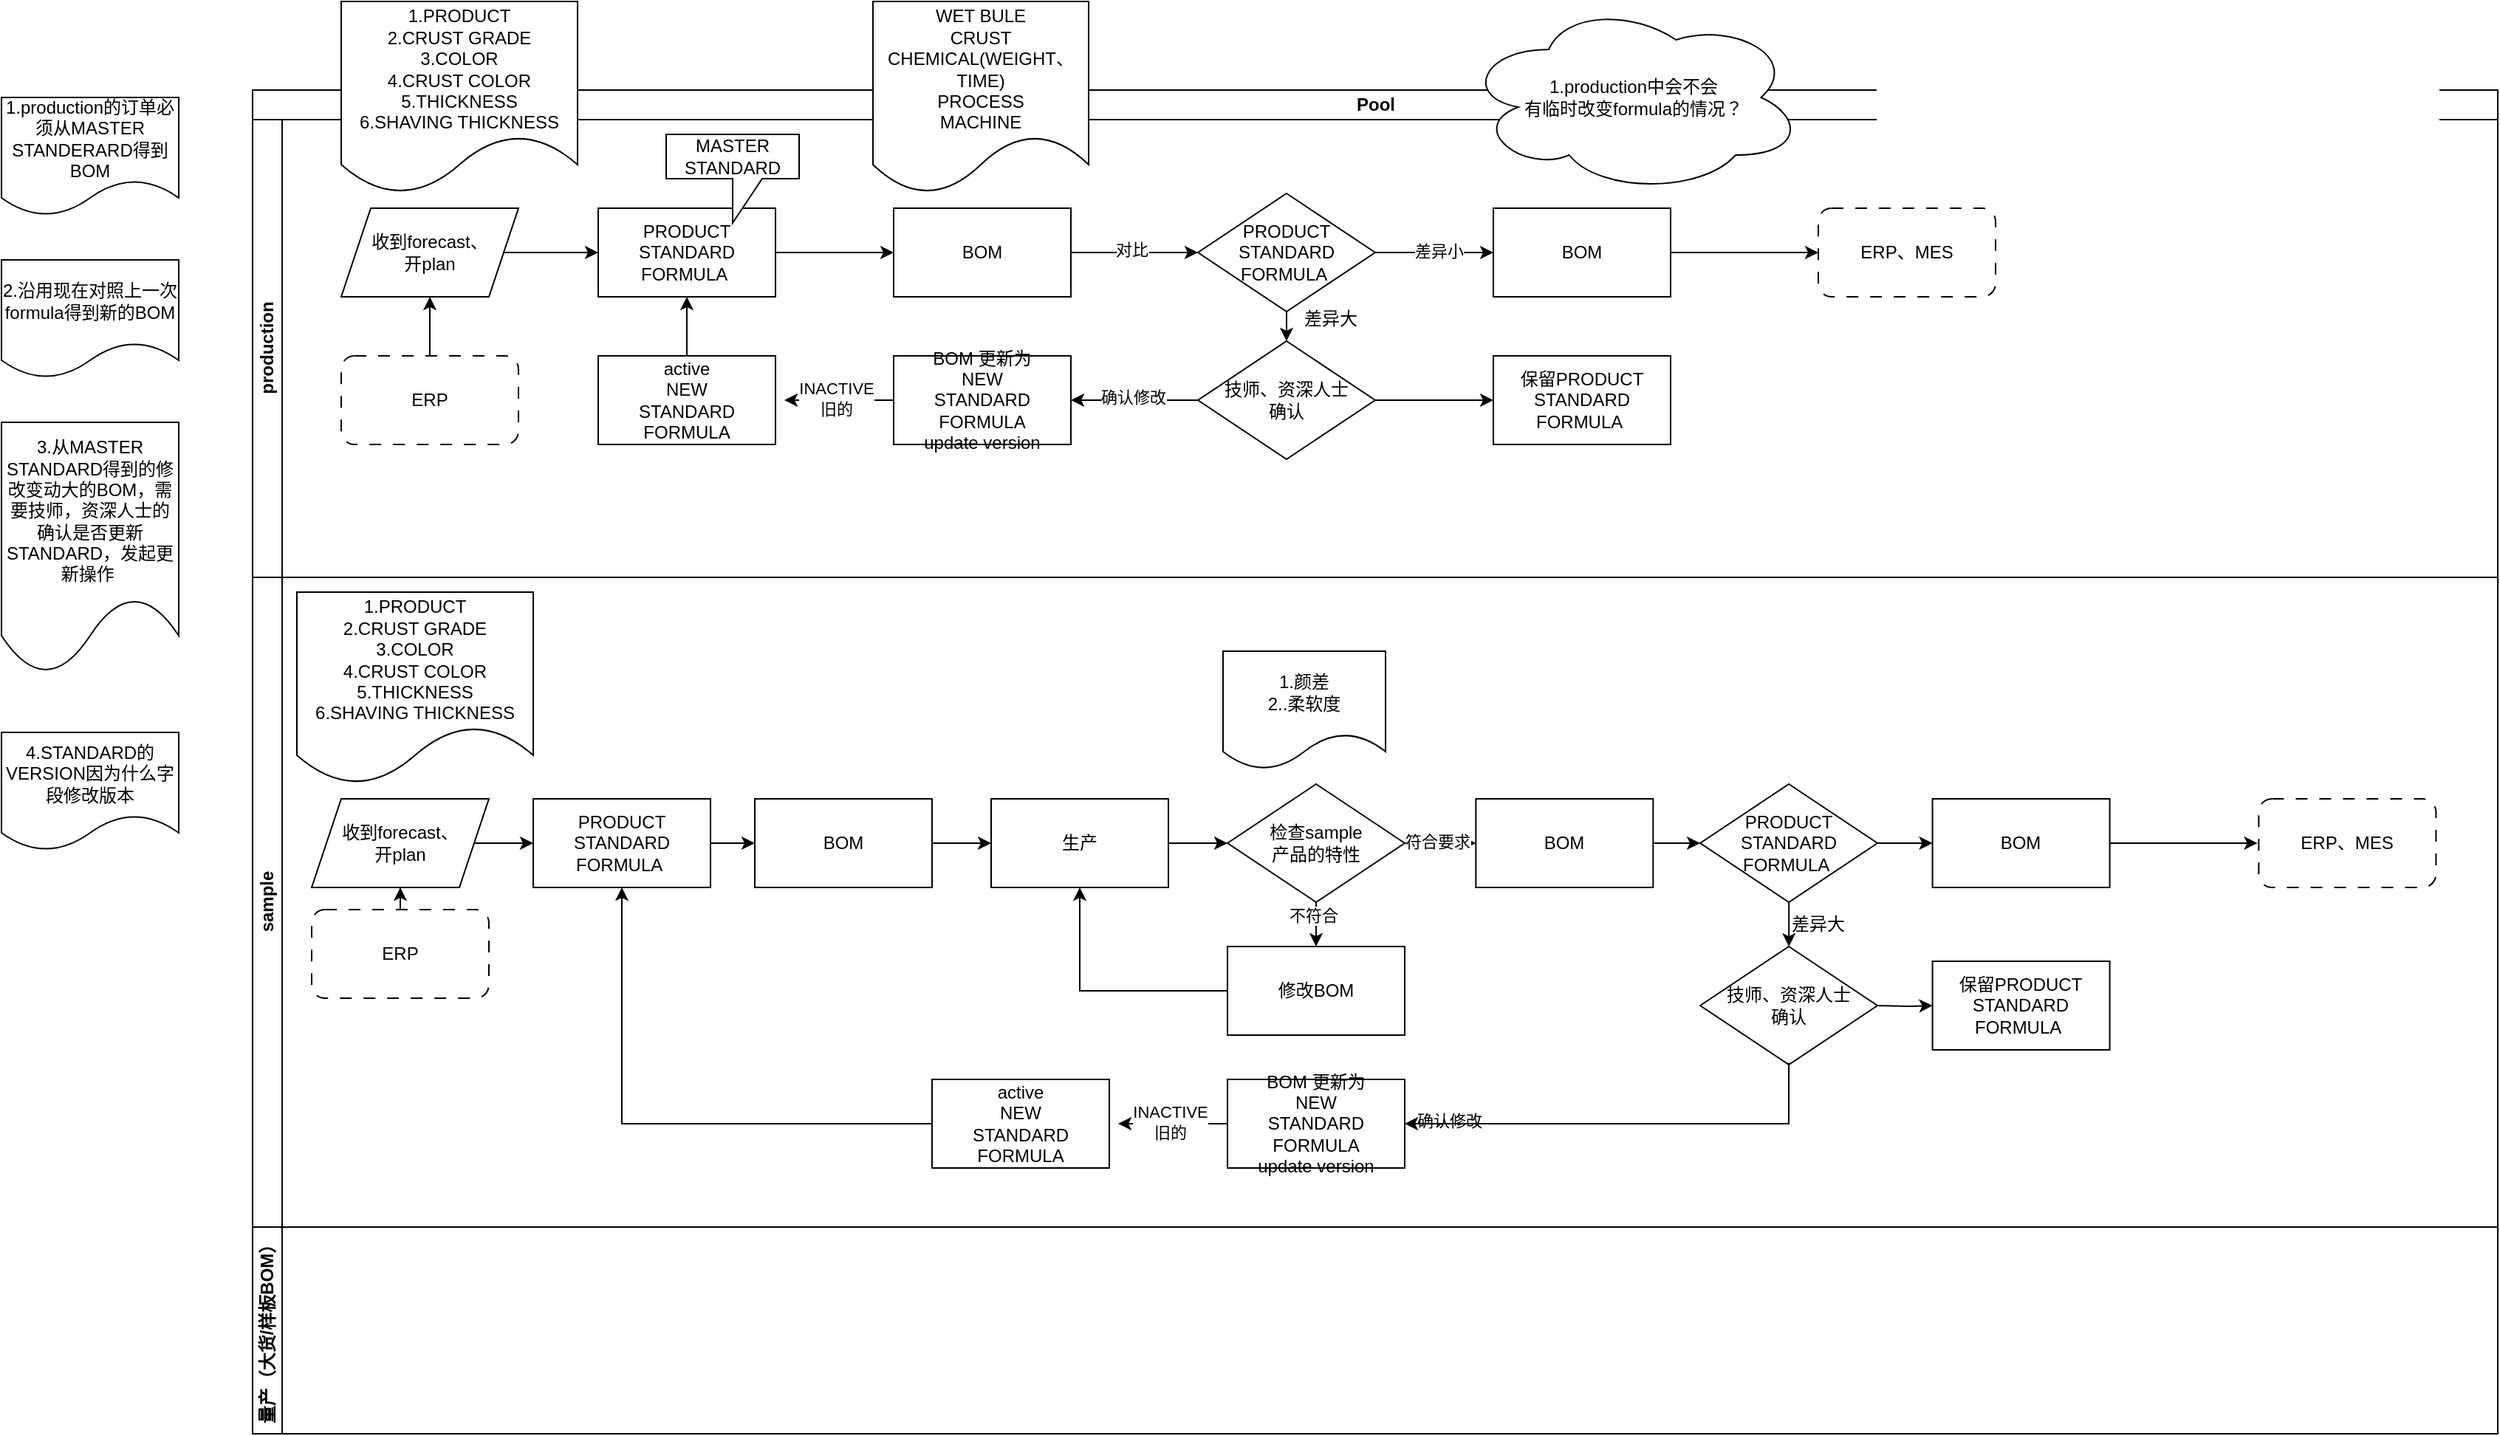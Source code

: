 <mxfile version="27.1.1" pages="2">
  <diagram name="第 1 页" id="sQYROUgLHm38iEHhPLaQ">
    <mxGraphModel dx="2177" dy="749" grid="1" gridSize="10" guides="1" tooltips="1" connect="1" arrows="1" fold="1" page="1" pageScale="1" pageWidth="827" pageHeight="1169" math="0" shadow="0">
      <root>
        <mxCell id="0" />
        <mxCell id="1" parent="0" />
        <mxCell id="b1RBJ78e9yClAMsC0I4h-2" value="Pool" style="swimlane;childLayout=stackLayout;resizeParent=1;resizeParentMax=0;horizontal=1;startSize=20;horizontalStack=0;html=1;" vertex="1" parent="1">
          <mxGeometry x="60" y="70" width="1520" height="330" as="geometry" />
        </mxCell>
        <mxCell id="b1RBJ78e9yClAMsC0I4h-3" value="production" style="swimlane;startSize=20;horizontal=0;html=1;" vertex="1" parent="b1RBJ78e9yClAMsC0I4h-2">
          <mxGeometry y="20" width="1520" height="310" as="geometry" />
        </mxCell>
        <mxCell id="b1RBJ78e9yClAMsC0I4h-19" value="" style="edgeStyle=orthogonalEdgeStyle;rounded=0;orthogonalLoop=1;jettySize=auto;html=1;" edge="1" parent="b1RBJ78e9yClAMsC0I4h-3" source="b1RBJ78e9yClAMsC0I4h-11" target="b1RBJ78e9yClAMsC0I4h-12">
          <mxGeometry relative="1" as="geometry" />
        </mxCell>
        <mxCell id="b1RBJ78e9yClAMsC0I4h-11" value="收到forecast、&lt;div&gt;开plan&lt;/div&gt;" style="shape=parallelogram;perimeter=parallelogramPerimeter;whiteSpace=wrap;html=1;fixedSize=1;" vertex="1" parent="b1RBJ78e9yClAMsC0I4h-3">
          <mxGeometry x="60" y="60" width="120" height="60" as="geometry" />
        </mxCell>
        <mxCell id="b1RBJ78e9yClAMsC0I4h-14" value="" style="edgeStyle=orthogonalEdgeStyle;rounded=0;orthogonalLoop=1;jettySize=auto;html=1;" edge="1" parent="b1RBJ78e9yClAMsC0I4h-3" source="b1RBJ78e9yClAMsC0I4h-12" target="b1RBJ78e9yClAMsC0I4h-13">
          <mxGeometry relative="1" as="geometry" />
        </mxCell>
        <mxCell id="b1RBJ78e9yClAMsC0I4h-12" value="PRODUCT STANDARD&lt;div&gt;FORMULA&amp;nbsp;&lt;/div&gt;" style="rounded=0;whiteSpace=wrap;html=1;" vertex="1" parent="b1RBJ78e9yClAMsC0I4h-3">
          <mxGeometry x="234" y="60" width="120" height="60" as="geometry" />
        </mxCell>
        <mxCell id="b1RBJ78e9yClAMsC0I4h-18" value="" style="edgeStyle=orthogonalEdgeStyle;rounded=0;orthogonalLoop=1;jettySize=auto;html=1;" edge="1" parent="b1RBJ78e9yClAMsC0I4h-3" source="b1RBJ78e9yClAMsC0I4h-13" target="b1RBJ78e9yClAMsC0I4h-17">
          <mxGeometry relative="1" as="geometry" />
        </mxCell>
        <mxCell id="b1RBJ78e9yClAMsC0I4h-20" value="对比" style="edgeLabel;html=1;align=center;verticalAlign=middle;resizable=0;points=[];" vertex="1" connectable="0" parent="b1RBJ78e9yClAMsC0I4h-18">
          <mxGeometry x="-0.046" y="2" relative="1" as="geometry">
            <mxPoint as="offset" />
          </mxGeometry>
        </mxCell>
        <mxCell id="b1RBJ78e9yClAMsC0I4h-13" value="BOM" style="rounded=0;whiteSpace=wrap;html=1;" vertex="1" parent="b1RBJ78e9yClAMsC0I4h-3">
          <mxGeometry x="434" y="60" width="120" height="60" as="geometry" />
        </mxCell>
        <mxCell id="b1RBJ78e9yClAMsC0I4h-22" value="" style="edgeStyle=orthogonalEdgeStyle;rounded=0;orthogonalLoop=1;jettySize=auto;html=1;" edge="1" parent="b1RBJ78e9yClAMsC0I4h-3" source="b1RBJ78e9yClAMsC0I4h-17" target="b1RBJ78e9yClAMsC0I4h-21">
          <mxGeometry relative="1" as="geometry" />
        </mxCell>
        <mxCell id="b1RBJ78e9yClAMsC0I4h-23" value="差异小" style="edgeLabel;html=1;align=center;verticalAlign=middle;resizable=0;points=[];" vertex="1" connectable="0" parent="b1RBJ78e9yClAMsC0I4h-22">
          <mxGeometry x="0.065" y="1" relative="1" as="geometry">
            <mxPoint as="offset" />
          </mxGeometry>
        </mxCell>
        <mxCell id="b1RBJ78e9yClAMsC0I4h-25" value="" style="edgeStyle=orthogonalEdgeStyle;rounded=0;orthogonalLoop=1;jettySize=auto;html=1;" edge="1" parent="b1RBJ78e9yClAMsC0I4h-3" source="b1RBJ78e9yClAMsC0I4h-17">
          <mxGeometry relative="1" as="geometry">
            <mxPoint x="700.034" y="150.0" as="targetPoint" />
          </mxGeometry>
        </mxCell>
        <mxCell id="b1RBJ78e9yClAMsC0I4h-17" value="PRODUCT STANDARD&lt;div&gt;FORMULA&amp;nbsp;&lt;/div&gt;" style="rhombus;whiteSpace=wrap;html=1;" vertex="1" parent="b1RBJ78e9yClAMsC0I4h-3">
          <mxGeometry x="640" y="50" width="120" height="80" as="geometry" />
        </mxCell>
        <mxCell id="b1RBJ78e9yClAMsC0I4h-21" value="BOM" style="whiteSpace=wrap;html=1;" vertex="1" parent="b1RBJ78e9yClAMsC0I4h-3">
          <mxGeometry x="840" y="60" width="120" height="60" as="geometry" />
        </mxCell>
        <mxCell id="b1RBJ78e9yClAMsC0I4h-26" value="差异大" style="text;html=1;align=center;verticalAlign=middle;whiteSpace=wrap;rounded=0;" vertex="1" parent="b1RBJ78e9yClAMsC0I4h-3">
          <mxGeometry x="700" y="120" width="60" height="30" as="geometry" />
        </mxCell>
        <mxCell id="b1RBJ78e9yClAMsC0I4h-29" value="" style="edgeStyle=orthogonalEdgeStyle;rounded=0;orthogonalLoop=1;jettySize=auto;html=1;" edge="1" parent="b1RBJ78e9yClAMsC0I4h-3" source="b1RBJ78e9yClAMsC0I4h-27" target="b1RBJ78e9yClAMsC0I4h-28">
          <mxGeometry relative="1" as="geometry" />
        </mxCell>
        <mxCell id="b1RBJ78e9yClAMsC0I4h-30" value="&lt;div&gt;&lt;span style=&quot;font-size: 12px; text-wrap-mode: wrap; background-color: rgb(236, 236, 236);&quot;&gt;&lt;br&gt;&lt;/span&gt;&lt;/div&gt;" style="edgeLabel;html=1;align=center;verticalAlign=middle;resizable=0;points=[];" vertex="1" connectable="0" parent="b1RBJ78e9yClAMsC0I4h-29">
          <mxGeometry x="-0.21" y="1" relative="1" as="geometry">
            <mxPoint as="offset" />
          </mxGeometry>
        </mxCell>
        <mxCell id="b1RBJ78e9yClAMsC0I4h-36" value="确认修改" style="edgeLabel;html=1;align=center;verticalAlign=middle;resizable=0;points=[];" vertex="1" connectable="0" parent="b1RBJ78e9yClAMsC0I4h-29">
          <mxGeometry x="0.02" y="-2" relative="1" as="geometry">
            <mxPoint as="offset" />
          </mxGeometry>
        </mxCell>
        <mxCell id="b1RBJ78e9yClAMsC0I4h-51" value="" style="edgeStyle=orthogonalEdgeStyle;rounded=0;orthogonalLoop=1;jettySize=auto;html=1;" edge="1" parent="b1RBJ78e9yClAMsC0I4h-3" source="b1RBJ78e9yClAMsC0I4h-27" target="b1RBJ78e9yClAMsC0I4h-46">
          <mxGeometry relative="1" as="geometry" />
        </mxCell>
        <mxCell id="b1RBJ78e9yClAMsC0I4h-27" value="技师、资深人士&lt;div&gt;确认&lt;/div&gt;" style="rhombus;whiteSpace=wrap;html=1;" vertex="1" parent="b1RBJ78e9yClAMsC0I4h-3">
          <mxGeometry x="640" y="150" width="120" height="80" as="geometry" />
        </mxCell>
        <mxCell id="b1RBJ78e9yClAMsC0I4h-32" value="" style="edgeStyle=orthogonalEdgeStyle;rounded=0;orthogonalLoop=1;jettySize=auto;html=1;" edge="1" parent="b1RBJ78e9yClAMsC0I4h-3" source="b1RBJ78e9yClAMsC0I4h-28">
          <mxGeometry relative="1" as="geometry">
            <mxPoint x="360" y="190.0" as="targetPoint" />
          </mxGeometry>
        </mxCell>
        <mxCell id="b1RBJ78e9yClAMsC0I4h-33" value="INACTIVE&lt;div&gt;旧的&lt;/div&gt;" style="edgeLabel;html=1;align=center;verticalAlign=middle;resizable=0;points=[];" vertex="1" connectable="0" parent="b1RBJ78e9yClAMsC0I4h-32">
          <mxGeometry x="0.061" y="-2" relative="1" as="geometry">
            <mxPoint as="offset" />
          </mxGeometry>
        </mxCell>
        <mxCell id="b1RBJ78e9yClAMsC0I4h-28" value="&lt;div&gt;BOM 更新为&lt;/div&gt;&lt;div&gt;NEW&lt;/div&gt;STANDARD&lt;div&gt;FORMULA&lt;/div&gt;&lt;div&gt;update version&lt;/div&gt;" style="whiteSpace=wrap;html=1;" vertex="1" parent="b1RBJ78e9yClAMsC0I4h-3">
          <mxGeometry x="434" y="160" width="120" height="60" as="geometry" />
        </mxCell>
        <mxCell id="b1RBJ78e9yClAMsC0I4h-35" value="" style="edgeStyle=orthogonalEdgeStyle;rounded=0;orthogonalLoop=1;jettySize=auto;html=1;" edge="1" parent="b1RBJ78e9yClAMsC0I4h-3" source="b1RBJ78e9yClAMsC0I4h-34" target="b1RBJ78e9yClAMsC0I4h-12">
          <mxGeometry relative="1" as="geometry" />
        </mxCell>
        <mxCell id="b1RBJ78e9yClAMsC0I4h-34" value="active&lt;div&gt;&lt;div&gt;NEW&lt;/div&gt;STANDARD&lt;div&gt;FORMULA&lt;/div&gt;&lt;/div&gt;" style="rounded=0;whiteSpace=wrap;html=1;" vertex="1" parent="b1RBJ78e9yClAMsC0I4h-3">
          <mxGeometry x="234" y="160" width="120" height="60" as="geometry" />
        </mxCell>
        <mxCell id="b1RBJ78e9yClAMsC0I4h-39" value="" style="endArrow=classic;html=1;rounded=0;" edge="1" parent="b1RBJ78e9yClAMsC0I4h-3">
          <mxGeometry width="50" height="50" relative="1" as="geometry">
            <mxPoint x="960" y="90" as="sourcePoint" />
            <mxPoint x="1060" y="90" as="targetPoint" />
          </mxGeometry>
        </mxCell>
        <mxCell id="b1RBJ78e9yClAMsC0I4h-40" value="ERP、MES" style="rounded=1;whiteSpace=wrap;html=1;dashed=1;dashPattern=8 8;" vertex="1" parent="b1RBJ78e9yClAMsC0I4h-3">
          <mxGeometry x="1060" y="60" width="120" height="60" as="geometry" />
        </mxCell>
        <mxCell id="b1RBJ78e9yClAMsC0I4h-43" value="MASTER&lt;br&gt;STANDARD" style="shape=callout;whiteSpace=wrap;html=1;perimeter=calloutPerimeter;" vertex="1" parent="b1RBJ78e9yClAMsC0I4h-3">
          <mxGeometry x="280" y="10" width="90" height="60" as="geometry" />
        </mxCell>
        <mxCell id="b1RBJ78e9yClAMsC0I4h-45" value="" style="edgeStyle=orthogonalEdgeStyle;rounded=0;orthogonalLoop=1;jettySize=auto;html=1;" edge="1" parent="b1RBJ78e9yClAMsC0I4h-3" source="b1RBJ78e9yClAMsC0I4h-44" target="b1RBJ78e9yClAMsC0I4h-11">
          <mxGeometry relative="1" as="geometry" />
        </mxCell>
        <mxCell id="b1RBJ78e9yClAMsC0I4h-44" value="ERP" style="rounded=1;whiteSpace=wrap;html=1;dashed=1;dashPattern=8 8;" vertex="1" parent="b1RBJ78e9yClAMsC0I4h-3">
          <mxGeometry x="60" y="160" width="120" height="60" as="geometry" />
        </mxCell>
        <mxCell id="b1RBJ78e9yClAMsC0I4h-46" value="保留PRODUCT STANDARD&lt;div&gt;FORMULA&amp;nbsp;&lt;/div&gt;" style="whiteSpace=wrap;html=1;" vertex="1" parent="b1RBJ78e9yClAMsC0I4h-3">
          <mxGeometry x="840" y="160" width="120" height="60" as="geometry" />
        </mxCell>
        <mxCell id="b1RBJ78e9yClAMsC0I4h-4" value="sample" style="swimlane;startSize=20;horizontal=0;html=1;" vertex="1" parent="1">
          <mxGeometry x="60" y="400" width="1520" height="440" as="geometry" />
        </mxCell>
        <mxCell id="b1RBJ78e9yClAMsC0I4h-55" value="" style="edgeStyle=orthogonalEdgeStyle;rounded=0;orthogonalLoop=1;jettySize=auto;html=1;" edge="1" parent="b1RBJ78e9yClAMsC0I4h-4" source="b1RBJ78e9yClAMsC0I4h-53" target="b1RBJ78e9yClAMsC0I4h-54">
          <mxGeometry relative="1" as="geometry" />
        </mxCell>
        <mxCell id="b1RBJ78e9yClAMsC0I4h-53" value="ERP" style="rounded=1;whiteSpace=wrap;html=1;dashed=1;dashPattern=8 8;" vertex="1" parent="b1RBJ78e9yClAMsC0I4h-4">
          <mxGeometry x="40" y="225" width="120" height="60" as="geometry" />
        </mxCell>
        <mxCell id="b1RBJ78e9yClAMsC0I4h-58" value="" style="edgeStyle=orthogonalEdgeStyle;rounded=0;orthogonalLoop=1;jettySize=auto;html=1;" edge="1" parent="b1RBJ78e9yClAMsC0I4h-4" source="b1RBJ78e9yClAMsC0I4h-54" target="b1RBJ78e9yClAMsC0I4h-57">
          <mxGeometry relative="1" as="geometry" />
        </mxCell>
        <mxCell id="b1RBJ78e9yClAMsC0I4h-54" value="收到forecast、&lt;div&gt;开plan&lt;/div&gt;" style="shape=parallelogram;perimeter=parallelogramPerimeter;whiteSpace=wrap;html=1;fixedSize=1;" vertex="1" parent="b1RBJ78e9yClAMsC0I4h-4">
          <mxGeometry x="40" y="150" width="120" height="60" as="geometry" />
        </mxCell>
        <mxCell id="b1RBJ78e9yClAMsC0I4h-56" value="1.PRODUCT&lt;div&gt;2.CRUST GRADE&lt;/div&gt;&lt;div&gt;3.COLOR&lt;/div&gt;&lt;div&gt;4.CRUST COLOR&lt;/div&gt;&lt;div&gt;5.THICKNESS&lt;/div&gt;&lt;div&gt;6.SHAVING THICKNESS&lt;/div&gt;" style="shape=document;whiteSpace=wrap;html=1;boundedLbl=1;" vertex="1" parent="b1RBJ78e9yClAMsC0I4h-4">
          <mxGeometry x="30" y="10" width="160" height="130" as="geometry" />
        </mxCell>
        <mxCell id="b1RBJ78e9yClAMsC0I4h-60" value="" style="edgeStyle=orthogonalEdgeStyle;rounded=0;orthogonalLoop=1;jettySize=auto;html=1;" edge="1" parent="b1RBJ78e9yClAMsC0I4h-4" source="b1RBJ78e9yClAMsC0I4h-57" target="b1RBJ78e9yClAMsC0I4h-59">
          <mxGeometry relative="1" as="geometry" />
        </mxCell>
        <mxCell id="b1RBJ78e9yClAMsC0I4h-57" value="PRODUCT STANDARD&lt;div&gt;FORMULA&amp;nbsp;&lt;/div&gt;" style="whiteSpace=wrap;html=1;" vertex="1" parent="b1RBJ78e9yClAMsC0I4h-4">
          <mxGeometry x="190" y="150" width="120" height="60" as="geometry" />
        </mxCell>
        <mxCell id="b1RBJ78e9yClAMsC0I4h-62" value="" style="edgeStyle=orthogonalEdgeStyle;rounded=0;orthogonalLoop=1;jettySize=auto;html=1;" edge="1" parent="b1RBJ78e9yClAMsC0I4h-4" source="b1RBJ78e9yClAMsC0I4h-59" target="b1RBJ78e9yClAMsC0I4h-61">
          <mxGeometry relative="1" as="geometry" />
        </mxCell>
        <mxCell id="b1RBJ78e9yClAMsC0I4h-59" value="BOM" style="whiteSpace=wrap;html=1;" vertex="1" parent="b1RBJ78e9yClAMsC0I4h-4">
          <mxGeometry x="340" y="150" width="120" height="60" as="geometry" />
        </mxCell>
        <mxCell id="b1RBJ78e9yClAMsC0I4h-64" value="" style="edgeStyle=orthogonalEdgeStyle;rounded=0;orthogonalLoop=1;jettySize=auto;html=1;" edge="1" parent="b1RBJ78e9yClAMsC0I4h-4" source="b1RBJ78e9yClAMsC0I4h-61" target="b1RBJ78e9yClAMsC0I4h-63">
          <mxGeometry relative="1" as="geometry" />
        </mxCell>
        <mxCell id="b1RBJ78e9yClAMsC0I4h-61" value="生产" style="whiteSpace=wrap;html=1;" vertex="1" parent="b1RBJ78e9yClAMsC0I4h-4">
          <mxGeometry x="500" y="150" width="120" height="60" as="geometry" />
        </mxCell>
        <mxCell id="b1RBJ78e9yClAMsC0I4h-67" value="" style="edgeStyle=orthogonalEdgeStyle;rounded=0;orthogonalLoop=1;jettySize=auto;html=1;" edge="1" parent="b1RBJ78e9yClAMsC0I4h-4" source="b1RBJ78e9yClAMsC0I4h-63" target="b1RBJ78e9yClAMsC0I4h-66">
          <mxGeometry relative="1" as="geometry" />
        </mxCell>
        <mxCell id="b1RBJ78e9yClAMsC0I4h-68" value="符合要求" style="edgeLabel;html=1;align=center;verticalAlign=middle;resizable=0;points=[];" vertex="1" connectable="0" parent="b1RBJ78e9yClAMsC0I4h-67">
          <mxGeometry x="-0.1" y="1" relative="1" as="geometry">
            <mxPoint as="offset" />
          </mxGeometry>
        </mxCell>
        <mxCell id="b1RBJ78e9yClAMsC0I4h-70" value="" style="edgeStyle=orthogonalEdgeStyle;rounded=0;orthogonalLoop=1;jettySize=auto;html=1;" edge="1" parent="b1RBJ78e9yClAMsC0I4h-4" source="b1RBJ78e9yClAMsC0I4h-63" target="b1RBJ78e9yClAMsC0I4h-69">
          <mxGeometry relative="1" as="geometry" />
        </mxCell>
        <mxCell id="b1RBJ78e9yClAMsC0I4h-71" value="不符合" style="edgeLabel;html=1;align=center;verticalAlign=middle;resizable=0;points=[];" vertex="1" connectable="0" parent="b1RBJ78e9yClAMsC0I4h-70">
          <mxGeometry x="-0.633" y="-2" relative="1" as="geometry">
            <mxPoint as="offset" />
          </mxGeometry>
        </mxCell>
        <mxCell id="b1RBJ78e9yClAMsC0I4h-63" value="检查sample&lt;div&gt;产品的特性&lt;/div&gt;" style="rhombus;whiteSpace=wrap;html=1;" vertex="1" parent="b1RBJ78e9yClAMsC0I4h-4">
          <mxGeometry x="660" y="140" width="120" height="80" as="geometry" />
        </mxCell>
        <mxCell id="b1RBJ78e9yClAMsC0I4h-65" value="1.颜差&lt;div&gt;2..柔软度&lt;/div&gt;" style="shape=document;whiteSpace=wrap;html=1;boundedLbl=1;" vertex="1" parent="b1RBJ78e9yClAMsC0I4h-4">
          <mxGeometry x="657" y="50" width="110" height="80" as="geometry" />
        </mxCell>
        <mxCell id="b1RBJ78e9yClAMsC0I4h-75" value="" style="edgeStyle=orthogonalEdgeStyle;rounded=0;orthogonalLoop=1;jettySize=auto;html=1;" edge="1" parent="b1RBJ78e9yClAMsC0I4h-4" source="b1RBJ78e9yClAMsC0I4h-66" target="b1RBJ78e9yClAMsC0I4h-74">
          <mxGeometry relative="1" as="geometry" />
        </mxCell>
        <mxCell id="b1RBJ78e9yClAMsC0I4h-66" value="BOM" style="whiteSpace=wrap;html=1;" vertex="1" parent="b1RBJ78e9yClAMsC0I4h-4">
          <mxGeometry x="828.17" y="150" width="120" height="60" as="geometry" />
        </mxCell>
        <mxCell id="b1RBJ78e9yClAMsC0I4h-69" value="修改BOM" style="whiteSpace=wrap;html=1;" vertex="1" parent="b1RBJ78e9yClAMsC0I4h-4">
          <mxGeometry x="660" y="250" width="120" height="60" as="geometry" />
        </mxCell>
        <mxCell id="b1RBJ78e9yClAMsC0I4h-73" value="" style="endArrow=classic;html=1;rounded=0;entryX=0.5;entryY=1;entryDx=0;entryDy=0;" edge="1" parent="b1RBJ78e9yClAMsC0I4h-4" target="b1RBJ78e9yClAMsC0I4h-61">
          <mxGeometry width="50" height="50" relative="1" as="geometry">
            <mxPoint x="660" y="280" as="sourcePoint" />
            <mxPoint x="750" y="230" as="targetPoint" />
            <Array as="points">
              <mxPoint x="560" y="280" />
            </Array>
          </mxGeometry>
        </mxCell>
        <mxCell id="b1RBJ78e9yClAMsC0I4h-78" value="" style="edgeStyle=orthogonalEdgeStyle;rounded=0;orthogonalLoop=1;jettySize=auto;html=1;" edge="1" parent="b1RBJ78e9yClAMsC0I4h-4" source="b1RBJ78e9yClAMsC0I4h-74" target="b1RBJ78e9yClAMsC0I4h-77">
          <mxGeometry relative="1" as="geometry" />
        </mxCell>
        <mxCell id="b1RBJ78e9yClAMsC0I4h-93" value="" style="edgeStyle=orthogonalEdgeStyle;rounded=0;orthogonalLoop=1;jettySize=auto;html=1;" edge="1" parent="b1RBJ78e9yClAMsC0I4h-4" source="b1RBJ78e9yClAMsC0I4h-74" target="b1RBJ78e9yClAMsC0I4h-90">
          <mxGeometry relative="1" as="geometry" />
        </mxCell>
        <mxCell id="b1RBJ78e9yClAMsC0I4h-74" value="PRODUCT STANDARD&lt;div&gt;FORMULA&amp;nbsp;&lt;/div&gt;" style="rhombus;whiteSpace=wrap;html=1;" vertex="1" parent="b1RBJ78e9yClAMsC0I4h-4">
          <mxGeometry x="980.05" y="140" width="120" height="80" as="geometry" />
        </mxCell>
        <mxCell id="b1RBJ78e9yClAMsC0I4h-76" value="差异大" style="text;html=1;align=center;verticalAlign=middle;whiteSpace=wrap;rounded=0;" vertex="1" parent="b1RBJ78e9yClAMsC0I4h-4">
          <mxGeometry x="1030.0" y="220" width="60" height="30" as="geometry" />
        </mxCell>
        <mxCell id="b1RBJ78e9yClAMsC0I4h-77" value="技师、资深人士&lt;div&gt;确认&lt;/div&gt;" style="rhombus;whiteSpace=wrap;html=1;" vertex="1" parent="b1RBJ78e9yClAMsC0I4h-4">
          <mxGeometry x="980.05" y="250" width="120" height="80" as="geometry" />
        </mxCell>
        <mxCell id="b1RBJ78e9yClAMsC0I4h-79" value="&lt;div&gt;&lt;span style=&quot;font-size: 12px; text-wrap-mode: wrap; background-color: rgb(236, 236, 236);&quot;&gt;&lt;br&gt;&lt;/span&gt;&lt;/div&gt;" style="edgeLabel;html=1;align=center;verticalAlign=middle;resizable=0;points=[];" vertex="1" connectable="0" parent="b1RBJ78e9yClAMsC0I4h-4">
          <mxGeometry x="820.003" y="371.0" as="geometry" />
        </mxCell>
        <mxCell id="b1RBJ78e9yClAMsC0I4h-80" value="确认修改" style="edgeLabel;html=1;align=center;verticalAlign=middle;resizable=0;points=[];" vertex="1" connectable="0" parent="b1RBJ78e9yClAMsC0I4h-4">
          <mxGeometry x="810.003" y="368" as="geometry" />
        </mxCell>
        <mxCell id="b1RBJ78e9yClAMsC0I4h-81" value="" style="edgeStyle=orthogonalEdgeStyle;rounded=0;orthogonalLoop=1;jettySize=auto;html=1;" edge="1" parent="b1RBJ78e9yClAMsC0I4h-4" source="b1RBJ78e9yClAMsC0I4h-83">
          <mxGeometry relative="1" as="geometry">
            <mxPoint x="586" y="370.0" as="targetPoint" />
          </mxGeometry>
        </mxCell>
        <mxCell id="b1RBJ78e9yClAMsC0I4h-82" value="INACTIVE&lt;div&gt;旧的&lt;/div&gt;" style="edgeLabel;html=1;align=center;verticalAlign=middle;resizable=0;points=[];" vertex="1" connectable="0" parent="b1RBJ78e9yClAMsC0I4h-81">
          <mxGeometry x="0.061" y="-2" relative="1" as="geometry">
            <mxPoint as="offset" />
          </mxGeometry>
        </mxCell>
        <mxCell id="b1RBJ78e9yClAMsC0I4h-83" value="&lt;div&gt;BOM 更新为&lt;/div&gt;&lt;div&gt;NEW&lt;/div&gt;STANDARD&lt;div&gt;FORMULA&lt;/div&gt;&lt;div&gt;update version&lt;/div&gt;" style="whiteSpace=wrap;html=1;" vertex="1" parent="b1RBJ78e9yClAMsC0I4h-4">
          <mxGeometry x="660" y="340" width="120" height="60" as="geometry" />
        </mxCell>
        <mxCell id="b1RBJ78e9yClAMsC0I4h-84" value="active&lt;div&gt;&lt;div&gt;NEW&lt;/div&gt;STANDARD&lt;div&gt;FORMULA&lt;/div&gt;&lt;/div&gt;" style="rounded=0;whiteSpace=wrap;html=1;" vertex="1" parent="b1RBJ78e9yClAMsC0I4h-4">
          <mxGeometry x="460" y="340" width="120" height="60" as="geometry" />
        </mxCell>
        <mxCell id="b1RBJ78e9yClAMsC0I4h-85" value="" style="endArrow=classic;html=1;rounded=0;entryX=1;entryY=0.5;entryDx=0;entryDy=0;exitX=0.5;exitY=0.985;exitDx=0;exitDy=0;exitPerimeter=0;" edge="1" parent="b1RBJ78e9yClAMsC0I4h-4" source="b1RBJ78e9yClAMsC0I4h-77" target="b1RBJ78e9yClAMsC0I4h-83">
          <mxGeometry width="50" height="50" relative="1" as="geometry">
            <mxPoint x="1090" y="330" as="sourcePoint" />
            <mxPoint x="1140" y="280" as="targetPoint" />
            <Array as="points">
              <mxPoint x="1040" y="370" />
            </Array>
          </mxGeometry>
        </mxCell>
        <mxCell id="b1RBJ78e9yClAMsC0I4h-86" value="" style="endArrow=classic;html=1;rounded=0;entryX=0.5;entryY=1;entryDx=0;entryDy=0;" edge="1" parent="b1RBJ78e9yClAMsC0I4h-4" target="b1RBJ78e9yClAMsC0I4h-57">
          <mxGeometry width="50" height="50" relative="1" as="geometry">
            <mxPoint x="460" y="370" as="sourcePoint" />
            <mxPoint x="510" y="320" as="targetPoint" />
            <Array as="points">
              <mxPoint x="250" y="370" />
            </Array>
          </mxGeometry>
        </mxCell>
        <mxCell id="b1RBJ78e9yClAMsC0I4h-87" value="" style="edgeStyle=orthogonalEdgeStyle;rounded=0;orthogonalLoop=1;jettySize=auto;html=1;" edge="1" parent="b1RBJ78e9yClAMsC0I4h-4" target="b1RBJ78e9yClAMsC0I4h-88">
          <mxGeometry relative="1" as="geometry">
            <mxPoint x="1100.05" y="290" as="sourcePoint" />
          </mxGeometry>
        </mxCell>
        <mxCell id="b1RBJ78e9yClAMsC0I4h-88" value="保留PRODUCT STANDARD&lt;div&gt;FORMULA&amp;nbsp;&lt;/div&gt;" style="whiteSpace=wrap;html=1;" vertex="1" parent="b1RBJ78e9yClAMsC0I4h-4">
          <mxGeometry x="1137.29" y="260" width="120" height="60" as="geometry" />
        </mxCell>
        <mxCell id="b1RBJ78e9yClAMsC0I4h-90" value="BOM" style="whiteSpace=wrap;html=1;" vertex="1" parent="b1RBJ78e9yClAMsC0I4h-4">
          <mxGeometry x="1137.291" y="150" width="120" height="60" as="geometry" />
        </mxCell>
        <mxCell id="b1RBJ78e9yClAMsC0I4h-91" value="" style="endArrow=classic;html=1;rounded=0;" edge="1" parent="b1RBJ78e9yClAMsC0I4h-4">
          <mxGeometry width="50" height="50" relative="1" as="geometry">
            <mxPoint x="1257.291" y="180" as="sourcePoint" />
            <mxPoint x="1357.291" y="180" as="targetPoint" />
          </mxGeometry>
        </mxCell>
        <mxCell id="b1RBJ78e9yClAMsC0I4h-92" value="ERP、MES" style="rounded=1;whiteSpace=wrap;html=1;dashed=1;dashPattern=8 8;" vertex="1" parent="b1RBJ78e9yClAMsC0I4h-4">
          <mxGeometry x="1358.171" y="150" width="120" height="60" as="geometry" />
        </mxCell>
        <mxCell id="b1RBJ78e9yClAMsC0I4h-7" value="1.production的订单必须从MASTER STANDERARD得到BOM" style="shape=document;whiteSpace=wrap;html=1;boundedLbl=1;" vertex="1" parent="1">
          <mxGeometry x="-110" y="75" width="120" height="80" as="geometry" />
        </mxCell>
        <mxCell id="b1RBJ78e9yClAMsC0I4h-8" value="2.沿用现在对照上一次formula得到新的BOM" style="shape=document;whiteSpace=wrap;html=1;boundedLbl=1;" vertex="1" parent="1">
          <mxGeometry x="-110" y="185" width="120" height="80" as="geometry" />
        </mxCell>
        <mxCell id="b1RBJ78e9yClAMsC0I4h-9" value="3.从MASTER STANDARD得到的修改变动大的BOM，需要技师，资深人士的确认是否更新STANDARD，发起更新操作&amp;nbsp;" style="shape=document;whiteSpace=wrap;html=1;boundedLbl=1;" vertex="1" parent="1">
          <mxGeometry x="-110" y="295" width="120" height="170" as="geometry" />
        </mxCell>
        <mxCell id="b1RBJ78e9yClAMsC0I4h-10" value="4.STANDARD的VERSION因为什么字段修改版本" style="shape=document;whiteSpace=wrap;html=1;boundedLbl=1;" vertex="1" parent="1">
          <mxGeometry x="-110" y="505" width="120" height="80" as="geometry" />
        </mxCell>
        <mxCell id="b1RBJ78e9yClAMsC0I4h-16" value="WET BULE&lt;div&gt;CRUST&lt;/div&gt;&lt;div&gt;CHEMICAL(WEIGHT、TIME)&lt;/div&gt;&lt;div&gt;PROCESS&lt;/div&gt;&lt;div&gt;MACHINE&lt;/div&gt;" style="shape=document;whiteSpace=wrap;html=1;boundedLbl=1;" vertex="1" parent="1">
          <mxGeometry x="480" y="10" width="146" height="130" as="geometry" />
        </mxCell>
        <mxCell id="b1RBJ78e9yClAMsC0I4h-41" value="1.PRODUCT&lt;div&gt;2.CRUST&amp;nbsp;&lt;span style=&quot;background-color: transparent; color: light-dark(rgb(0, 0, 0), rgb(255, 255, 255));&quot;&gt;GRADE&lt;/span&gt;&lt;/div&gt;&lt;div&gt;3.COLOR&lt;/div&gt;&lt;div&gt;4.CRUST COLOR&lt;/div&gt;&lt;div&gt;5.THICKNESS&lt;/div&gt;&lt;div&gt;6.SHAVING THICKNESS&lt;/div&gt;" style="shape=document;whiteSpace=wrap;html=1;boundedLbl=1;" vertex="1" parent="1">
          <mxGeometry x="120" y="10" width="160" height="130" as="geometry" />
        </mxCell>
        <mxCell id="b1RBJ78e9yClAMsC0I4h-5" value="量产（大货/样板BOM）" style="swimlane;startSize=20;horizontal=0;html=1;" vertex="1" parent="1">
          <mxGeometry x="60" y="840" width="1520" height="140" as="geometry" />
        </mxCell>
        <mxCell id="b1RBJ78e9yClAMsC0I4h-95" value="1.production中会不会&lt;div&gt;有临时改变formula的情况？&lt;/div&gt;" style="ellipse;shape=cloud;whiteSpace=wrap;html=1;" vertex="1" parent="1">
          <mxGeometry x="880" y="10" width="230" height="130" as="geometry" />
        </mxCell>
      </root>
    </mxGraphModel>
  </diagram>
  <diagram id="eKDv6kV4aeMhozNe5-u2" name="第 2 页">
    <mxGraphModel dx="1418" dy="786" grid="1" gridSize="10" guides="1" tooltips="1" connect="1" arrows="1" fold="1" page="1" pageScale="1" pageWidth="827" pageHeight="1169" math="0" shadow="0">
      <root>
        <mxCell id="0" />
        <mxCell id="1" parent="0" />
        <mxCell id="yB1N_L5eAtQZZIqY8MZO-1" value="Pool" style="swimlane;childLayout=stackLayout;resizeParent=1;resizeParentMax=0;horizontal=1;startSize=20;horizontalStack=0;html=1;" vertex="1" parent="1">
          <mxGeometry x="180" y="190" width="1370" height="330" as="geometry" />
        </mxCell>
        <mxCell id="yB1N_L5eAtQZZIqY8MZO-2" value="" style="swimlane;startSize=120;horizontal=0;html=1;" vertex="1" parent="yB1N_L5eAtQZZIqY8MZO-1">
          <mxGeometry y="20" width="1370" height="310" as="geometry" />
        </mxCell>
        <mxCell id="yB1N_L5eAtQZZIqY8MZO-3" value="" style="edgeStyle=orthogonalEdgeStyle;rounded=0;orthogonalLoop=1;jettySize=auto;html=1;" edge="1" parent="yB1N_L5eAtQZZIqY8MZO-2" source="yB1N_L5eAtQZZIqY8MZO-4" target="yB1N_L5eAtQZZIqY8MZO-6">
          <mxGeometry relative="1" as="geometry" />
        </mxCell>
        <mxCell id="yB1N_L5eAtQZZIqY8MZO-4" value="&lt;div&gt;plan&lt;/div&gt;" style="shape=parallelogram;perimeter=parallelogramPerimeter;whiteSpace=wrap;html=1;fixedSize=1;" vertex="1" parent="yB1N_L5eAtQZZIqY8MZO-2">
          <mxGeometry x="150" y="50" width="120" height="60" as="geometry" />
        </mxCell>
        <mxCell id="yB1N_L5eAtQZZIqY8MZO-5" value="" style="edgeStyle=orthogonalEdgeStyle;rounded=0;orthogonalLoop=1;jettySize=auto;html=1;" edge="1" parent="yB1N_L5eAtQZZIqY8MZO-2" source="yB1N_L5eAtQZZIqY8MZO-6" target="yB1N_L5eAtQZZIqY8MZO-9">
          <mxGeometry relative="1" as="geometry" />
        </mxCell>
        <mxCell id="yB1N_L5eAtQZZIqY8MZO-6" value="PRODUCT STANDARD&lt;div&gt;MASTER&lt;/div&gt;" style="rounded=0;whiteSpace=wrap;html=1;" vertex="1" parent="yB1N_L5eAtQZZIqY8MZO-2">
          <mxGeometry x="324" y="50" width="120" height="60" as="geometry" />
        </mxCell>
        <mxCell id="yB1N_L5eAtQZZIqY8MZO-7" value="" style="edgeStyle=orthogonalEdgeStyle;rounded=0;orthogonalLoop=1;jettySize=auto;html=1;" edge="1" parent="yB1N_L5eAtQZZIqY8MZO-2" source="yB1N_L5eAtQZZIqY8MZO-9" target="yB1N_L5eAtQZZIqY8MZO-13">
          <mxGeometry relative="1" as="geometry" />
        </mxCell>
        <mxCell id="yB1N_L5eAtQZZIqY8MZO-8" value="对比" style="edgeLabel;html=1;align=center;verticalAlign=middle;resizable=0;points=[];" vertex="1" connectable="0" parent="yB1N_L5eAtQZZIqY8MZO-7">
          <mxGeometry x="-0.046" y="2" relative="1" as="geometry">
            <mxPoint as="offset" />
          </mxGeometry>
        </mxCell>
        <mxCell id="yB1N_L5eAtQZZIqY8MZO-9" value="BOM" style="rounded=0;whiteSpace=wrap;html=1;" vertex="1" parent="yB1N_L5eAtQZZIqY8MZO-2">
          <mxGeometry x="524" y="50" width="120" height="60" as="geometry" />
        </mxCell>
        <mxCell id="yB1N_L5eAtQZZIqY8MZO-12" value="" style="edgeStyle=orthogonalEdgeStyle;rounded=0;orthogonalLoop=1;jettySize=auto;html=1;" edge="1" parent="yB1N_L5eAtQZZIqY8MZO-2" source="yB1N_L5eAtQZZIqY8MZO-13">
          <mxGeometry relative="1" as="geometry">
            <mxPoint x="790.034" y="140.0" as="targetPoint" />
          </mxGeometry>
        </mxCell>
        <mxCell id="yB1N_L5eAtQZZIqY8MZO-87" value="有变化" style="edgeLabel;html=1;align=center;verticalAlign=middle;resizable=0;points=[];" vertex="1" connectable="0" parent="yB1N_L5eAtQZZIqY8MZO-12">
          <mxGeometry x="-0.428" y="-1" relative="1" as="geometry">
            <mxPoint y="3" as="offset" />
          </mxGeometry>
        </mxCell>
        <mxCell id="yB1N_L5eAtQZZIqY8MZO-85" value="" style="edgeStyle=orthogonalEdgeStyle;rounded=0;orthogonalLoop=1;jettySize=auto;html=1;" edge="1" parent="yB1N_L5eAtQZZIqY8MZO-2" source="yB1N_L5eAtQZZIqY8MZO-13" target="yB1N_L5eAtQZZIqY8MZO-84">
          <mxGeometry relative="1" as="geometry" />
        </mxCell>
        <mxCell id="yB1N_L5eAtQZZIqY8MZO-86" value="无变化" style="edgeLabel;html=1;align=center;verticalAlign=middle;resizable=0;points=[];" vertex="1" connectable="0" parent="yB1N_L5eAtQZZIqY8MZO-85">
          <mxGeometry x="-0.1" y="1" relative="1" as="geometry">
            <mxPoint as="offset" />
          </mxGeometry>
        </mxCell>
        <mxCell id="yB1N_L5eAtQZZIqY8MZO-13" value="PRODUCT STANDARD&lt;div&gt;FORMULA&amp;nbsp;&lt;/div&gt;" style="rhombus;whiteSpace=wrap;html=1;" vertex="1" parent="yB1N_L5eAtQZZIqY8MZO-2">
          <mxGeometry x="730" y="40" width="120" height="80" as="geometry" />
        </mxCell>
        <mxCell id="yB1N_L5eAtQZZIqY8MZO-16" value="" style="edgeStyle=orthogonalEdgeStyle;rounded=0;orthogonalLoop=1;jettySize=auto;html=1;" edge="1" parent="yB1N_L5eAtQZZIqY8MZO-2" source="yB1N_L5eAtQZZIqY8MZO-20" target="yB1N_L5eAtQZZIqY8MZO-23">
          <mxGeometry relative="1" as="geometry" />
        </mxCell>
        <mxCell id="yB1N_L5eAtQZZIqY8MZO-17" value="&lt;div&gt;&lt;span style=&quot;font-size: 12px; text-wrap-mode: wrap; background-color: rgb(236, 236, 236);&quot;&gt;&lt;br&gt;&lt;/span&gt;&lt;/div&gt;" style="edgeLabel;html=1;align=center;verticalAlign=middle;resizable=0;points=[];" vertex="1" connectable="0" parent="yB1N_L5eAtQZZIqY8MZO-16">
          <mxGeometry x="-0.21" y="1" relative="1" as="geometry">
            <mxPoint as="offset" />
          </mxGeometry>
        </mxCell>
        <mxCell id="yB1N_L5eAtQZZIqY8MZO-18" value="确认修改" style="edgeLabel;html=1;align=center;verticalAlign=middle;resizable=0;points=[];" vertex="1" connectable="0" parent="yB1N_L5eAtQZZIqY8MZO-16">
          <mxGeometry x="0.02" y="-2" relative="1" as="geometry">
            <mxPoint as="offset" />
          </mxGeometry>
        </mxCell>
        <mxCell id="yB1N_L5eAtQZZIqY8MZO-19" value="" style="edgeStyle=orthogonalEdgeStyle;rounded=0;orthogonalLoop=1;jettySize=auto;html=1;" edge="1" parent="yB1N_L5eAtQZZIqY8MZO-2" source="yB1N_L5eAtQZZIqY8MZO-20" target="yB1N_L5eAtQZZIqY8MZO-31">
          <mxGeometry relative="1" as="geometry">
            <Array as="points">
              <mxPoint x="790" y="270" />
            </Array>
          </mxGeometry>
        </mxCell>
        <mxCell id="yB1N_L5eAtQZZIqY8MZO-79" value="不修改" style="edgeLabel;html=1;align=center;verticalAlign=middle;resizable=0;points=[];" vertex="1" connectable="0" parent="yB1N_L5eAtQZZIqY8MZO-19">
          <mxGeometry x="-0.268" y="-2" relative="1" as="geometry">
            <mxPoint as="offset" />
          </mxGeometry>
        </mxCell>
        <mxCell id="yB1N_L5eAtQZZIqY8MZO-81" value="" style="edgeStyle=orthogonalEdgeStyle;rounded=0;orthogonalLoop=1;jettySize=auto;html=1;" edge="1" parent="yB1N_L5eAtQZZIqY8MZO-2" source="yB1N_L5eAtQZZIqY8MZO-20">
          <mxGeometry relative="1" as="geometry">
            <mxPoint x="930" y="180" as="targetPoint" />
          </mxGeometry>
        </mxCell>
        <mxCell id="yB1N_L5eAtQZZIqY8MZO-20" value="技师、资深人士&lt;div&gt;确认&lt;/div&gt;" style="rhombus;whiteSpace=wrap;html=1;" vertex="1" parent="yB1N_L5eAtQZZIqY8MZO-2">
          <mxGeometry x="730" y="140" width="120" height="80" as="geometry" />
        </mxCell>
        <mxCell id="yB1N_L5eAtQZZIqY8MZO-21" value="" style="edgeStyle=orthogonalEdgeStyle;rounded=0;orthogonalLoop=1;jettySize=auto;html=1;" edge="1" parent="yB1N_L5eAtQZZIqY8MZO-2" source="yB1N_L5eAtQZZIqY8MZO-23">
          <mxGeometry relative="1" as="geometry">
            <mxPoint x="450" y="180.0" as="targetPoint" />
          </mxGeometry>
        </mxCell>
        <mxCell id="yB1N_L5eAtQZZIqY8MZO-22" value="INACTIVE&lt;div&gt;旧的&lt;/div&gt;" style="edgeLabel;html=1;align=center;verticalAlign=middle;resizable=0;points=[];" vertex="1" connectable="0" parent="yB1N_L5eAtQZZIqY8MZO-21">
          <mxGeometry x="0.061" y="-2" relative="1" as="geometry">
            <mxPoint as="offset" />
          </mxGeometry>
        </mxCell>
        <mxCell id="yB1N_L5eAtQZZIqY8MZO-23" value="&lt;div&gt;BOM 更新为&lt;/div&gt;&lt;div&gt;NEW&lt;/div&gt;STANDARD&lt;br&gt;&lt;div&gt;&lt;span style=&quot;background-color: transparent; color: light-dark(rgb(0, 0, 0), rgb(255, 255, 255));&quot;&gt;MASTER&lt;/span&gt;&lt;/div&gt;&lt;div&gt;&lt;span style=&quot;background-color: transparent; color: light-dark(rgb(0, 0, 0), rgb(255, 255, 255));&quot;&gt;update version&lt;/span&gt;&lt;/div&gt;" style="whiteSpace=wrap;html=1;" vertex="1" parent="yB1N_L5eAtQZZIqY8MZO-2">
          <mxGeometry x="524" y="150" width="120" height="60" as="geometry" />
        </mxCell>
        <mxCell id="yB1N_L5eAtQZZIqY8MZO-24" value="" style="edgeStyle=orthogonalEdgeStyle;rounded=0;orthogonalLoop=1;jettySize=auto;html=1;" edge="1" parent="yB1N_L5eAtQZZIqY8MZO-2" source="yB1N_L5eAtQZZIqY8MZO-25" target="yB1N_L5eAtQZZIqY8MZO-6">
          <mxGeometry relative="1" as="geometry" />
        </mxCell>
        <mxCell id="yB1N_L5eAtQZZIqY8MZO-25" value="active&lt;div&gt;&lt;div&gt;NEW&lt;/div&gt;STANDARD&lt;div&gt;MASTER&lt;/div&gt;&lt;/div&gt;" style="rounded=0;whiteSpace=wrap;html=1;" vertex="1" parent="yB1N_L5eAtQZZIqY8MZO-2">
          <mxGeometry x="324" y="150" width="120" height="60" as="geometry" />
        </mxCell>
        <mxCell id="yB1N_L5eAtQZZIqY8MZO-29" value="" style="edgeStyle=orthogonalEdgeStyle;rounded=0;orthogonalLoop=1;jettySize=auto;html=1;" edge="1" parent="yB1N_L5eAtQZZIqY8MZO-2" source="yB1N_L5eAtQZZIqY8MZO-30" target="yB1N_L5eAtQZZIqY8MZO-4">
          <mxGeometry relative="1" as="geometry" />
        </mxCell>
        <mxCell id="yB1N_L5eAtQZZIqY8MZO-30" value="ERP" style="rounded=1;whiteSpace=wrap;html=1;dashed=1;dashPattern=8 8;" vertex="1" parent="yB1N_L5eAtQZZIqY8MZO-2">
          <mxGeometry x="150" y="150" width="120" height="60" as="geometry" />
        </mxCell>
        <mxCell id="yB1N_L5eAtQZZIqY8MZO-31" value="保留PRODUCT STANDARD&lt;div&gt;MASTER&lt;/div&gt;" style="whiteSpace=wrap;html=1;" vertex="1" parent="yB1N_L5eAtQZZIqY8MZO-2">
          <mxGeometry x="324" y="240" width="120" height="60" as="geometry" />
        </mxCell>
        <mxCell id="yB1N_L5eAtQZZIqY8MZO-76" value="PRODUCTION" style="text;html=1;align=center;verticalAlign=middle;whiteSpace=wrap;rounded=0;" vertex="1" parent="yB1N_L5eAtQZZIqY8MZO-2">
          <mxGeometry x="30" y="100" width="60" height="30" as="geometry" />
        </mxCell>
        <mxCell id="yB1N_L5eAtQZZIqY8MZO-84" value="使用BOM" style="whiteSpace=wrap;html=1;" vertex="1" parent="yB1N_L5eAtQZZIqY8MZO-2">
          <mxGeometry x="930" y="50" width="120" height="60" as="geometry" />
        </mxCell>
        <mxCell id="yB1N_L5eAtQZZIqY8MZO-90" value="" style="edgeStyle=orthogonalEdgeStyle;rounded=0;orthogonalLoop=1;jettySize=auto;html=1;" edge="1" parent="yB1N_L5eAtQZZIqY8MZO-2" source="yB1N_L5eAtQZZIqY8MZO-88" target="yB1N_L5eAtQZZIqY8MZO-89">
          <mxGeometry relative="1" as="geometry" />
        </mxCell>
        <mxCell id="yB1N_L5eAtQZZIqY8MZO-88" value="使用BOM" style="whiteSpace=wrap;html=1;" vertex="1" parent="yB1N_L5eAtQZZIqY8MZO-2">
          <mxGeometry x="930" y="150" width="120" height="60" as="geometry" />
        </mxCell>
        <mxCell id="yB1N_L5eAtQZZIqY8MZO-89" value="ERP" style="rounded=1;whiteSpace=wrap;html=1;dashed=1;dashPattern=8 8;" vertex="1" parent="yB1N_L5eAtQZZIqY8MZO-2">
          <mxGeometry x="1140" y="150" width="120" height="60" as="geometry" />
        </mxCell>
        <mxCell id="yB1N_L5eAtQZZIqY8MZO-32" value="" style="swimlane;startSize=120;horizontal=0;html=1;" vertex="1" parent="1">
          <mxGeometry x="180" y="520" width="1520" height="280" as="geometry" />
        </mxCell>
        <mxCell id="yB1N_L5eAtQZZIqY8MZO-77" value="SAMPLE" style="text;html=1;align=center;verticalAlign=middle;whiteSpace=wrap;rounded=0;" vertex="1" parent="yB1N_L5eAtQZZIqY8MZO-32">
          <mxGeometry x="30" y="165" width="60" height="30" as="geometry" />
        </mxCell>
        <mxCell id="yB1N_L5eAtQZZIqY8MZO-72" value="WET BULE&lt;div&gt;CRUST&lt;/div&gt;&lt;div&gt;CHEMICAL(WEIGHT、TIME)&lt;/div&gt;&lt;div&gt;PROCESS&lt;/div&gt;&lt;div&gt;MACHINE&lt;/div&gt;" style="shape=document;whiteSpace=wrap;html=1;boundedLbl=1;" vertex="1" parent="1">
          <mxGeometry x="690" y="120" width="146" height="130" as="geometry" />
        </mxCell>
        <mxCell id="yB1N_L5eAtQZZIqY8MZO-73" value="1.PRODUCT&lt;div&gt;2.CRUST&amp;nbsp;&lt;span style=&quot;background-color: transparent; color: light-dark(rgb(0, 0, 0), rgb(255, 255, 255));&quot;&gt;GRADE&lt;/span&gt;&lt;/div&gt;&lt;div&gt;3.COLOR&lt;/div&gt;&lt;div&gt;4.CRUST COLOR&lt;/div&gt;&lt;div&gt;5.THICKNESS&lt;/div&gt;&lt;div&gt;6.SHAVING THICKNESS&lt;/div&gt;" style="shape=document;whiteSpace=wrap;html=1;boundedLbl=1;" vertex="1" parent="1">
          <mxGeometry x="210" y="120" width="160" height="130" as="geometry" />
        </mxCell>
        <mxCell id="yB1N_L5eAtQZZIqY8MZO-74" value="" style="swimlane;startSize=120;horizontal=0;html=1;" vertex="1" parent="1">
          <mxGeometry x="180" y="800" width="1520" height="420" as="geometry" />
        </mxCell>
        <mxCell id="yB1N_L5eAtQZZIqY8MZO-78" value="TRAIL&lt;div&gt;PRODUCTION&lt;/div&gt;" style="text;html=1;align=center;verticalAlign=middle;whiteSpace=wrap;rounded=0;" vertex="1" parent="yB1N_L5eAtQZZIqY8MZO-74">
          <mxGeometry x="30" y="160" width="60" height="30" as="geometry" />
        </mxCell>
        <mxCell id="yB1N_L5eAtQZZIqY8MZO-38" value="" style="edgeStyle=orthogonalEdgeStyle;rounded=0;orthogonalLoop=1;jettySize=auto;html=1;" edge="1" parent="yB1N_L5eAtQZZIqY8MZO-74" target="yB1N_L5eAtQZZIqY8MZO-41">
          <mxGeometry relative="1" as="geometry">
            <mxPoint x="200" y="160" as="sourcePoint" />
          </mxGeometry>
        </mxCell>
        <mxCell id="yB1N_L5eAtQZZIqY8MZO-40" value="" style="edgeStyle=orthogonalEdgeStyle;rounded=0;orthogonalLoop=1;jettySize=auto;html=1;" edge="1" parent="yB1N_L5eAtQZZIqY8MZO-74" source="yB1N_L5eAtQZZIqY8MZO-41" target="yB1N_L5eAtQZZIqY8MZO-43">
          <mxGeometry relative="1" as="geometry" />
        </mxCell>
        <mxCell id="yB1N_L5eAtQZZIqY8MZO-41" value="BOM" style="whiteSpace=wrap;html=1;" vertex="1" parent="yB1N_L5eAtQZZIqY8MZO-74">
          <mxGeometry x="230" y="130" width="120" height="60" as="geometry" />
        </mxCell>
        <mxCell id="yB1N_L5eAtQZZIqY8MZO-42" value="" style="edgeStyle=orthogonalEdgeStyle;rounded=0;orthogonalLoop=1;jettySize=auto;html=1;" edge="1" parent="yB1N_L5eAtQZZIqY8MZO-74" source="yB1N_L5eAtQZZIqY8MZO-43" target="yB1N_L5eAtQZZIqY8MZO-48">
          <mxGeometry relative="1" as="geometry" />
        </mxCell>
        <mxCell id="yB1N_L5eAtQZZIqY8MZO-43" value="生产" style="whiteSpace=wrap;html=1;" vertex="1" parent="yB1N_L5eAtQZZIqY8MZO-74">
          <mxGeometry x="390" y="130" width="120" height="60" as="geometry" />
        </mxCell>
        <mxCell id="yB1N_L5eAtQZZIqY8MZO-44" value="" style="edgeStyle=orthogonalEdgeStyle;rounded=0;orthogonalLoop=1;jettySize=auto;html=1;" edge="1" parent="yB1N_L5eAtQZZIqY8MZO-74" source="yB1N_L5eAtQZZIqY8MZO-48" target="yB1N_L5eAtQZZIqY8MZO-51">
          <mxGeometry relative="1" as="geometry" />
        </mxCell>
        <mxCell id="yB1N_L5eAtQZZIqY8MZO-45" value="符合要求" style="edgeLabel;html=1;align=center;verticalAlign=middle;resizable=0;points=[];" vertex="1" connectable="0" parent="yB1N_L5eAtQZZIqY8MZO-44">
          <mxGeometry x="-0.1" y="1" relative="1" as="geometry">
            <mxPoint as="offset" />
          </mxGeometry>
        </mxCell>
        <mxCell id="yB1N_L5eAtQZZIqY8MZO-46" value="" style="edgeStyle=orthogonalEdgeStyle;rounded=0;orthogonalLoop=1;jettySize=auto;html=1;" edge="1" parent="yB1N_L5eAtQZZIqY8MZO-74" source="yB1N_L5eAtQZZIqY8MZO-48" target="yB1N_L5eAtQZZIqY8MZO-52">
          <mxGeometry relative="1" as="geometry" />
        </mxCell>
        <mxCell id="yB1N_L5eAtQZZIqY8MZO-47" value="不符合" style="edgeLabel;html=1;align=center;verticalAlign=middle;resizable=0;points=[];" vertex="1" connectable="0" parent="yB1N_L5eAtQZZIqY8MZO-46">
          <mxGeometry x="-0.633" y="-2" relative="1" as="geometry">
            <mxPoint as="offset" />
          </mxGeometry>
        </mxCell>
        <mxCell id="yB1N_L5eAtQZZIqY8MZO-48" value="检查sample&lt;div&gt;产品的特性&lt;/div&gt;" style="rhombus;whiteSpace=wrap;html=1;" vertex="1" parent="yB1N_L5eAtQZZIqY8MZO-74">
          <mxGeometry x="550" y="120" width="120" height="80" as="geometry" />
        </mxCell>
        <mxCell id="yB1N_L5eAtQZZIqY8MZO-50" value="" style="edgeStyle=orthogonalEdgeStyle;rounded=0;orthogonalLoop=1;jettySize=auto;html=1;" edge="1" parent="yB1N_L5eAtQZZIqY8MZO-74" source="yB1N_L5eAtQZZIqY8MZO-51" target="yB1N_L5eAtQZZIqY8MZO-56">
          <mxGeometry relative="1" as="geometry" />
        </mxCell>
        <mxCell id="yB1N_L5eAtQZZIqY8MZO-51" value="BOM" style="whiteSpace=wrap;html=1;" vertex="1" parent="yB1N_L5eAtQZZIqY8MZO-74">
          <mxGeometry x="718.17" y="130" width="120" height="60" as="geometry" />
        </mxCell>
        <mxCell id="yB1N_L5eAtQZZIqY8MZO-52" value="修改BOM" style="whiteSpace=wrap;html=1;" vertex="1" parent="yB1N_L5eAtQZZIqY8MZO-74">
          <mxGeometry x="550" y="230" width="120" height="60" as="geometry" />
        </mxCell>
        <mxCell id="yB1N_L5eAtQZZIqY8MZO-53" value="" style="endArrow=classic;html=1;rounded=0;entryX=0.5;entryY=1;entryDx=0;entryDy=0;" edge="1" parent="yB1N_L5eAtQZZIqY8MZO-74" target="yB1N_L5eAtQZZIqY8MZO-43">
          <mxGeometry width="50" height="50" relative="1" as="geometry">
            <mxPoint x="550" y="260" as="sourcePoint" />
            <mxPoint x="640" y="210" as="targetPoint" />
            <Array as="points">
              <mxPoint x="450" y="260" />
            </Array>
          </mxGeometry>
        </mxCell>
        <mxCell id="yB1N_L5eAtQZZIqY8MZO-54" value="" style="edgeStyle=orthogonalEdgeStyle;rounded=0;orthogonalLoop=1;jettySize=auto;html=1;" edge="1" parent="yB1N_L5eAtQZZIqY8MZO-74" source="yB1N_L5eAtQZZIqY8MZO-56" target="yB1N_L5eAtQZZIqY8MZO-58">
          <mxGeometry relative="1" as="geometry" />
        </mxCell>
        <mxCell id="yB1N_L5eAtQZZIqY8MZO-55" value="" style="edgeStyle=orthogonalEdgeStyle;rounded=0;orthogonalLoop=1;jettySize=auto;html=1;" edge="1" parent="yB1N_L5eAtQZZIqY8MZO-74" source="yB1N_L5eAtQZZIqY8MZO-56" target="yB1N_L5eAtQZZIqY8MZO-69">
          <mxGeometry relative="1" as="geometry" />
        </mxCell>
        <mxCell id="yB1N_L5eAtQZZIqY8MZO-56" value="PRODUCT STANDARD&lt;div&gt;MASTER&lt;/div&gt;" style="rhombus;whiteSpace=wrap;html=1;" vertex="1" parent="yB1N_L5eAtQZZIqY8MZO-74">
          <mxGeometry x="870.05" y="120" width="120" height="80" as="geometry" />
        </mxCell>
        <mxCell id="yB1N_L5eAtQZZIqY8MZO-57" value="差异大" style="text;html=1;align=center;verticalAlign=middle;whiteSpace=wrap;rounded=0;" vertex="1" parent="yB1N_L5eAtQZZIqY8MZO-74">
          <mxGeometry x="920.0" y="200" width="60" height="30" as="geometry" />
        </mxCell>
        <mxCell id="yB1N_L5eAtQZZIqY8MZO-58" value="技师、资深人士&lt;div&gt;确认&lt;/div&gt;" style="rhombus;whiteSpace=wrap;html=1;" vertex="1" parent="yB1N_L5eAtQZZIqY8MZO-74">
          <mxGeometry x="870.05" y="230" width="120" height="80" as="geometry" />
        </mxCell>
        <mxCell id="yB1N_L5eAtQZZIqY8MZO-59" value="&lt;div&gt;&lt;span style=&quot;font-size: 12px; text-wrap-mode: wrap; background-color: rgb(236, 236, 236);&quot;&gt;&lt;br&gt;&lt;/span&gt;&lt;/div&gt;" style="edgeLabel;html=1;align=center;verticalAlign=middle;resizable=0;points=[];" vertex="1" connectable="0" parent="yB1N_L5eAtQZZIqY8MZO-74">
          <mxGeometry x="710.003" y="351.0" as="geometry" />
        </mxCell>
        <mxCell id="yB1N_L5eAtQZZIqY8MZO-60" value="确认修改" style="edgeLabel;html=1;align=center;verticalAlign=middle;resizable=0;points=[];" vertex="1" connectable="0" parent="yB1N_L5eAtQZZIqY8MZO-74">
          <mxGeometry x="700.003" y="348" as="geometry" />
        </mxCell>
        <mxCell id="yB1N_L5eAtQZZIqY8MZO-61" value="" style="edgeStyle=orthogonalEdgeStyle;rounded=0;orthogonalLoop=1;jettySize=auto;html=1;" edge="1" parent="yB1N_L5eAtQZZIqY8MZO-74" source="yB1N_L5eAtQZZIqY8MZO-63">
          <mxGeometry relative="1" as="geometry">
            <mxPoint x="476" y="350.0" as="targetPoint" />
          </mxGeometry>
        </mxCell>
        <mxCell id="yB1N_L5eAtQZZIqY8MZO-62" value="INACTIVE&lt;div&gt;旧的&lt;/div&gt;" style="edgeLabel;html=1;align=center;verticalAlign=middle;resizable=0;points=[];" vertex="1" connectable="0" parent="yB1N_L5eAtQZZIqY8MZO-61">
          <mxGeometry x="0.061" y="-2" relative="1" as="geometry">
            <mxPoint as="offset" />
          </mxGeometry>
        </mxCell>
        <mxCell id="yB1N_L5eAtQZZIqY8MZO-63" value="&lt;div&gt;BOM 更新为&lt;/div&gt;&lt;div&gt;NEW&lt;/div&gt;STANDARD&lt;div&gt;MASTER&lt;/div&gt;&lt;div&gt;update version&lt;/div&gt;" style="whiteSpace=wrap;html=1;" vertex="1" parent="yB1N_L5eAtQZZIqY8MZO-74">
          <mxGeometry x="550" y="320" width="120" height="60" as="geometry" />
        </mxCell>
        <mxCell id="yB1N_L5eAtQZZIqY8MZO-64" value="active&lt;div&gt;&lt;div&gt;NEW&lt;/div&gt;STANDARD&lt;div&gt;MASTER&lt;/div&gt;&lt;/div&gt;" style="rounded=0;whiteSpace=wrap;html=1;" vertex="1" parent="yB1N_L5eAtQZZIqY8MZO-74">
          <mxGeometry x="350" y="320" width="120" height="60" as="geometry" />
        </mxCell>
        <mxCell id="yB1N_L5eAtQZZIqY8MZO-65" value="" style="endArrow=classic;html=1;rounded=0;entryX=1;entryY=0.5;entryDx=0;entryDy=0;exitX=0.5;exitY=0.985;exitDx=0;exitDy=0;exitPerimeter=0;" edge="1" parent="yB1N_L5eAtQZZIqY8MZO-74" source="yB1N_L5eAtQZZIqY8MZO-58" target="yB1N_L5eAtQZZIqY8MZO-63">
          <mxGeometry width="50" height="50" relative="1" as="geometry">
            <mxPoint x="980" y="310" as="sourcePoint" />
            <mxPoint x="1030" y="260" as="targetPoint" />
            <Array as="points">
              <mxPoint x="930" y="350" />
            </Array>
          </mxGeometry>
        </mxCell>
        <mxCell id="yB1N_L5eAtQZZIqY8MZO-67" value="" style="edgeStyle=orthogonalEdgeStyle;rounded=0;orthogonalLoop=1;jettySize=auto;html=1;" edge="1" parent="yB1N_L5eAtQZZIqY8MZO-74" target="yB1N_L5eAtQZZIqY8MZO-68">
          <mxGeometry relative="1" as="geometry">
            <mxPoint x="990.05" y="270" as="sourcePoint" />
          </mxGeometry>
        </mxCell>
        <mxCell id="yB1N_L5eAtQZZIqY8MZO-68" value="保留PRODUCT STANDARD&lt;div&gt;MASTER&lt;/div&gt;" style="whiteSpace=wrap;html=1;" vertex="1" parent="yB1N_L5eAtQZZIqY8MZO-74">
          <mxGeometry x="1027.29" y="240" width="120" height="60" as="geometry" />
        </mxCell>
        <mxCell id="yB1N_L5eAtQZZIqY8MZO-69" value="BOM" style="whiteSpace=wrap;html=1;" vertex="1" parent="yB1N_L5eAtQZZIqY8MZO-74">
          <mxGeometry x="1027.291" y="130" width="120" height="60" as="geometry" />
        </mxCell>
        <mxCell id="yB1N_L5eAtQZZIqY8MZO-70" value="" style="endArrow=classic;html=1;rounded=0;" edge="1" parent="yB1N_L5eAtQZZIqY8MZO-74">
          <mxGeometry width="50" height="50" relative="1" as="geometry">
            <mxPoint x="1147.291" y="160" as="sourcePoint" />
            <mxPoint x="1247.291" y="160" as="targetPoint" />
          </mxGeometry>
        </mxCell>
        <mxCell id="yB1N_L5eAtQZZIqY8MZO-71" value="ERP、MES" style="rounded=1;whiteSpace=wrap;html=1;dashed=1;dashPattern=8 8;" vertex="1" parent="yB1N_L5eAtQZZIqY8MZO-74">
          <mxGeometry x="1248.171" y="130" width="120" height="60" as="geometry" />
        </mxCell>
        <mxCell id="yB1N_L5eAtQZZIqY8MZO-49" value="1.颜差&lt;div&gt;2..柔软度&lt;/div&gt;" style="shape=document;whiteSpace=wrap;html=1;boundedLbl=1;" vertex="1" parent="yB1N_L5eAtQZZIqY8MZO-74">
          <mxGeometry x="547" y="30" width="110" height="80" as="geometry" />
        </mxCell>
        <mxCell id="yB1N_L5eAtQZZIqY8MZO-82" value="forecast" style="text;html=1;align=center;verticalAlign=middle;whiteSpace=wrap;rounded=0;" vertex="1" parent="1">
          <mxGeometry x="340" y="120" width="60" height="30" as="geometry" />
        </mxCell>
      </root>
    </mxGraphModel>
  </diagram>
</mxfile>
